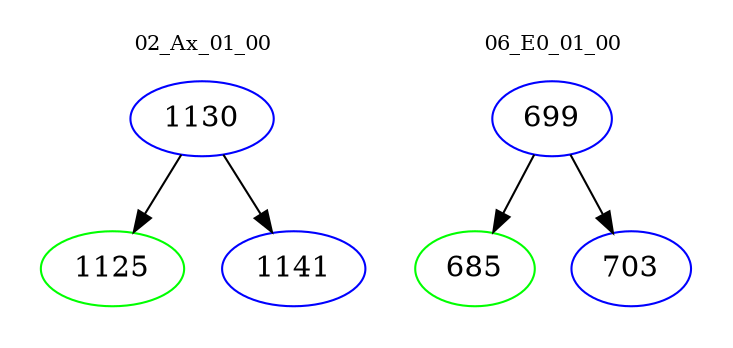 digraph{
subgraph cluster_0 {
color = white
label = "02_Ax_01_00";
fontsize=10;
T0_1130 [label="1130", color="blue"]
T0_1130 -> T0_1125 [color="black"]
T0_1125 [label="1125", color="green"]
T0_1130 -> T0_1141 [color="black"]
T0_1141 [label="1141", color="blue"]
}
subgraph cluster_1 {
color = white
label = "06_E0_01_00";
fontsize=10;
T1_699 [label="699", color="blue"]
T1_699 -> T1_685 [color="black"]
T1_685 [label="685", color="green"]
T1_699 -> T1_703 [color="black"]
T1_703 [label="703", color="blue"]
}
}

